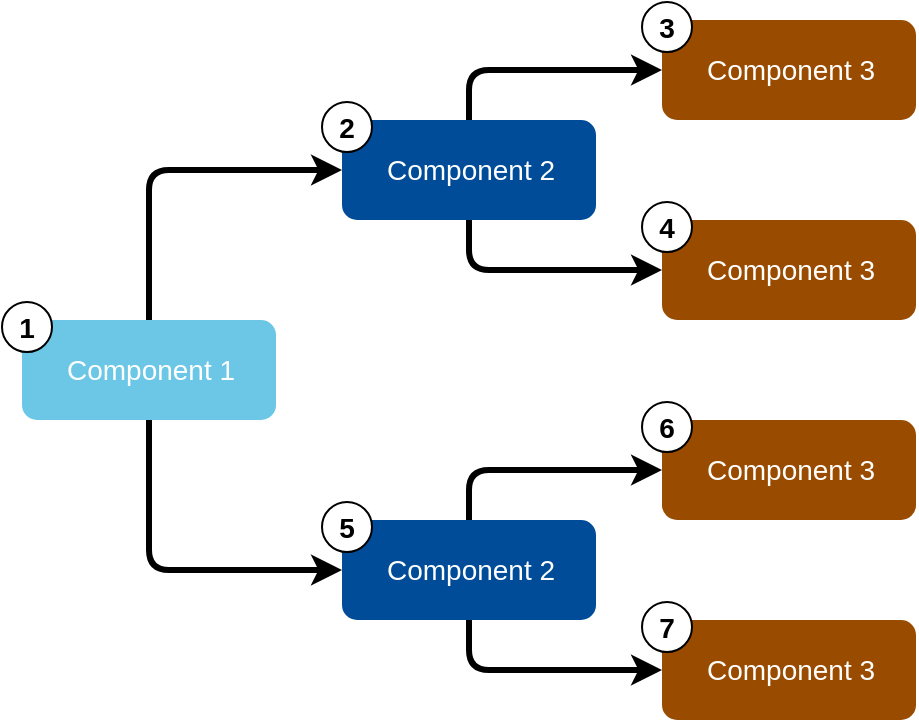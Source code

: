 <mxfile version="26.1.1">
  <diagram id="6a731a19-8d31-9384-78a2-239565b7b9f0" name="Page-1">
    <mxGraphModel dx="1024" dy="-270" grid="1" gridSize="10" guides="1" tooltips="1" connect="1" arrows="1" fold="1" page="1" pageScale="1" pageWidth="1169" pageHeight="827" background="none" math="0" shadow="0">
      <root>
        <mxCell id="0" />
        <mxCell id="1" parent="0" />
        <mxCell id="C8RuGvaxlclyf_d2eT0A-19" style="edgeStyle=orthogonalEdgeStyle;rounded=1;orthogonalLoop=1;jettySize=auto;html=1;entryX=0;entryY=0.5;entryDx=0;entryDy=0;exitX=0.5;exitY=0;exitDx=0;exitDy=0;strokeColor=default;curved=0;strokeWidth=3;" edge="1" parent="1" source="C8RuGvaxlclyf_d2eT0A-1" target="C8RuGvaxlclyf_d2eT0A-2">
          <mxGeometry relative="1" as="geometry" />
        </mxCell>
        <mxCell id="C8RuGvaxlclyf_d2eT0A-20" style="edgeStyle=orthogonalEdgeStyle;rounded=1;orthogonalLoop=1;jettySize=auto;html=1;entryX=0;entryY=0.5;entryDx=0;entryDy=0;exitX=0.5;exitY=1;exitDx=0;exitDy=0;curved=0;strokeWidth=3;" edge="1" parent="1" source="C8RuGvaxlclyf_d2eT0A-1" target="C8RuGvaxlclyf_d2eT0A-9">
          <mxGeometry relative="1" as="geometry" />
        </mxCell>
        <mxCell id="C8RuGvaxlclyf_d2eT0A-1" value="Component 1" style="rounded=1;fillColor=#6CC7E6;strokeColor=none;strokeWidth=2;fontFamily=Helvetica;html=1;gradientColor=none;fontColor=#ffffff;fontSize=14;" vertex="1" parent="1">
          <mxGeometry x="40.005" y="1019" width="127" height="50" as="geometry" />
        </mxCell>
        <mxCell id="C8RuGvaxlclyf_d2eT0A-17" style="edgeStyle=orthogonalEdgeStyle;rounded=1;orthogonalLoop=1;jettySize=auto;html=1;exitX=0.5;exitY=0;exitDx=0;exitDy=0;curved=0;strokeWidth=3;" edge="1" parent="1" source="C8RuGvaxlclyf_d2eT0A-2" target="C8RuGvaxlclyf_d2eT0A-3">
          <mxGeometry relative="1" as="geometry" />
        </mxCell>
        <mxCell id="C8RuGvaxlclyf_d2eT0A-18" style="edgeStyle=orthogonalEdgeStyle;rounded=1;orthogonalLoop=1;jettySize=auto;html=1;entryX=0;entryY=0.5;entryDx=0;entryDy=0;exitX=0.5;exitY=1;exitDx=0;exitDy=0;curved=0;strokeWidth=3;" edge="1" parent="1" source="C8RuGvaxlclyf_d2eT0A-2" target="C8RuGvaxlclyf_d2eT0A-5">
          <mxGeometry relative="1" as="geometry" />
        </mxCell>
        <mxCell id="C8RuGvaxlclyf_d2eT0A-2" value="Component 2" style="rounded=1;fillColor=#004C99;strokeColor=none;strokeWidth=2;fontFamily=Helvetica;html=1;gradientColor=none;fontColor=#ffffff;fontSize=14;" vertex="1" parent="1">
          <mxGeometry x="200.005" y="919" width="127" height="50" as="geometry" />
        </mxCell>
        <mxCell id="C8RuGvaxlclyf_d2eT0A-3" value="Component 3" style="rounded=1;fillColor=#994C00;strokeColor=none;strokeWidth=2;fontFamily=Helvetica;html=1;gradientColor=none;fontColor=#ffffff;fontSize=14;" vertex="1" parent="1">
          <mxGeometry x="360.005" y="869" width="127" height="50" as="geometry" />
        </mxCell>
        <mxCell id="C8RuGvaxlclyf_d2eT0A-5" value="Component 3" style="rounded=1;fillColor=#994C00;strokeColor=none;strokeWidth=2;fontFamily=Helvetica;html=1;gradientColor=none;fontColor=#ffffff;fontSize=14;" vertex="1" parent="1">
          <mxGeometry x="360.005" y="969" width="127" height="50" as="geometry" />
        </mxCell>
        <mxCell id="C8RuGvaxlclyf_d2eT0A-22" style="edgeStyle=orthogonalEdgeStyle;rounded=1;orthogonalLoop=1;jettySize=auto;html=1;entryX=0;entryY=0.5;entryDx=0;entryDy=0;exitX=0.5;exitY=0;exitDx=0;exitDy=0;curved=0;strokeWidth=3;" edge="1" parent="1" source="C8RuGvaxlclyf_d2eT0A-9" target="C8RuGvaxlclyf_d2eT0A-10">
          <mxGeometry relative="1" as="geometry" />
        </mxCell>
        <mxCell id="C8RuGvaxlclyf_d2eT0A-23" style="edgeStyle=orthogonalEdgeStyle;rounded=1;orthogonalLoop=1;jettySize=auto;html=1;entryX=0;entryY=0.5;entryDx=0;entryDy=0;exitX=0.5;exitY=1;exitDx=0;exitDy=0;curved=0;strokeWidth=3;" edge="1" parent="1" source="C8RuGvaxlclyf_d2eT0A-9" target="C8RuGvaxlclyf_d2eT0A-11">
          <mxGeometry relative="1" as="geometry" />
        </mxCell>
        <mxCell id="C8RuGvaxlclyf_d2eT0A-9" value="Component 2" style="rounded=1;fillColor=#004C99;strokeColor=none;strokeWidth=2;fontFamily=Helvetica;html=1;gradientColor=none;fontColor=#ffffff;fontSize=14;" vertex="1" parent="1">
          <mxGeometry x="200.005" y="1119" width="127" height="50" as="geometry" />
        </mxCell>
        <mxCell id="C8RuGvaxlclyf_d2eT0A-10" value="Component 3" style="rounded=1;fillColor=#994C00;strokeColor=none;strokeWidth=2;fontFamily=Helvetica;html=1;gradientColor=none;fontColor=#ffffff;fontSize=14;" vertex="1" parent="1">
          <mxGeometry x="360.005" y="1069" width="127" height="50" as="geometry" />
        </mxCell>
        <mxCell id="C8RuGvaxlclyf_d2eT0A-11" value="Component 3" style="rounded=1;fillColor=#994C00;strokeColor=none;strokeWidth=2;fontFamily=Helvetica;html=1;gradientColor=none;fontColor=#ffffff;fontSize=14;" vertex="1" parent="1">
          <mxGeometry x="360.005" y="1169" width="127" height="50" as="geometry" />
        </mxCell>
        <mxCell id="C8RuGvaxlclyf_d2eT0A-24" value="1" style="ellipse;whiteSpace=wrap;html=1;aspect=fixed;fontStyle=1;fontSize=14;" vertex="1" parent="1">
          <mxGeometry x="30" y="1010" width="25" height="25" as="geometry" />
        </mxCell>
        <mxCell id="C8RuGvaxlclyf_d2eT0A-25" value="2" style="ellipse;whiteSpace=wrap;html=1;aspect=fixed;fontStyle=1;fontSize=14;" vertex="1" parent="1">
          <mxGeometry x="190" y="910" width="25" height="25" as="geometry" />
        </mxCell>
        <mxCell id="C8RuGvaxlclyf_d2eT0A-26" value="3" style="ellipse;whiteSpace=wrap;html=1;aspect=fixed;fontStyle=1;fontSize=14;" vertex="1" parent="1">
          <mxGeometry x="350" y="860" width="25" height="25" as="geometry" />
        </mxCell>
        <mxCell id="C8RuGvaxlclyf_d2eT0A-27" value="4" style="ellipse;whiteSpace=wrap;html=1;aspect=fixed;fontStyle=1;fontSize=14;" vertex="1" parent="1">
          <mxGeometry x="350" y="960" width="25" height="25" as="geometry" />
        </mxCell>
        <mxCell id="C8RuGvaxlclyf_d2eT0A-28" value="5" style="ellipse;whiteSpace=wrap;html=1;aspect=fixed;fontStyle=1;fontSize=14;" vertex="1" parent="1">
          <mxGeometry x="190" y="1110" width="25" height="25" as="geometry" />
        </mxCell>
        <mxCell id="C8RuGvaxlclyf_d2eT0A-29" value="6" style="ellipse;whiteSpace=wrap;html=1;aspect=fixed;fontStyle=1;fontSize=14;" vertex="1" parent="1">
          <mxGeometry x="350" y="1060" width="25" height="25" as="geometry" />
        </mxCell>
        <mxCell id="C8RuGvaxlclyf_d2eT0A-30" value="7" style="ellipse;whiteSpace=wrap;html=1;aspect=fixed;fontStyle=1;fontSize=14;" vertex="1" parent="1">
          <mxGeometry x="350" y="1160" width="25" height="25" as="geometry" />
        </mxCell>
      </root>
    </mxGraphModel>
  </diagram>
</mxfile>
